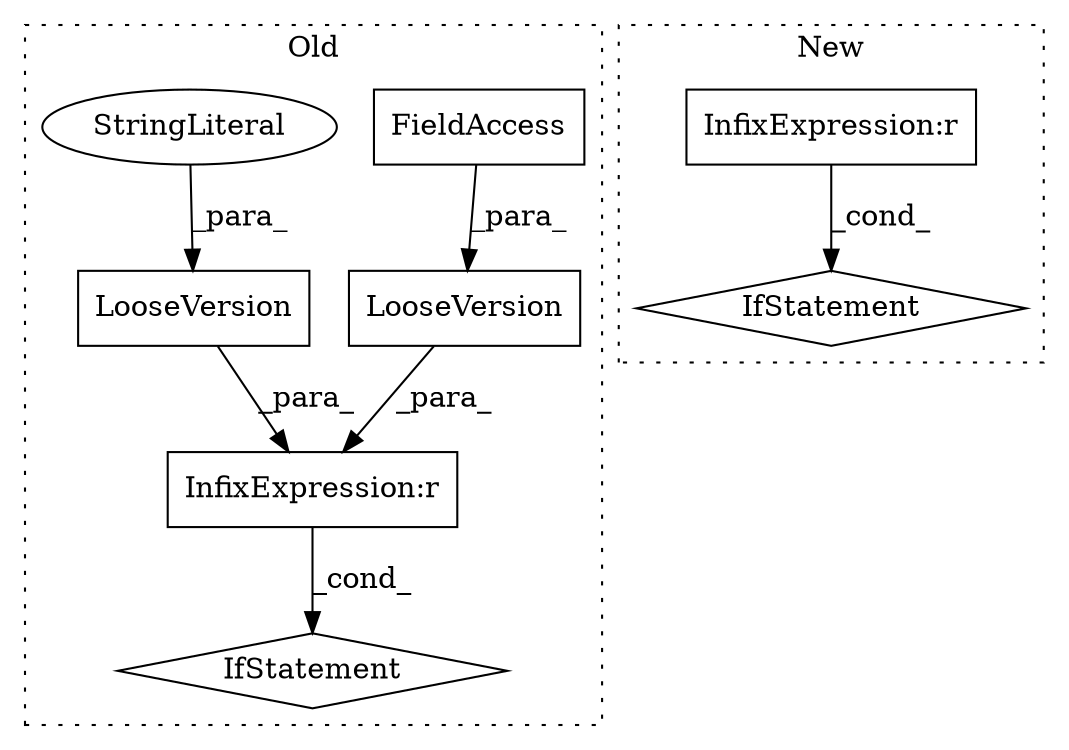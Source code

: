 digraph G {
subgraph cluster0 {
1 [label="LooseVersion" a="32" s="1338,1365" l="13,1" shape="box"];
3 [label="InfixExpression:r" a="27" s="1366" l="3" shape="box"];
4 [label="FieldAccess" a="22" s="1351" l="14" shape="box"];
5 [label="LooseVersion" a="32" s="1369,1390" l="13,1" shape="box"];
6 [label="StringLiteral" a="45" s="1382" l="8" shape="ellipse"];
7 [label="IfStatement" a="25" s="1334,1391" l="4,2" shape="diamond"];
label = "Old";
style="dotted";
}
subgraph cluster1 {
2 [label="IfStatement" a="25" s="1524,1576" l="4,2" shape="diamond"];
8 [label="InfixExpression:r" a="27" s="1562" l="3" shape="box"];
label = "New";
style="dotted";
}
1 -> 3 [label="_para_"];
3 -> 7 [label="_cond_"];
4 -> 1 [label="_para_"];
5 -> 3 [label="_para_"];
6 -> 5 [label="_para_"];
8 -> 2 [label="_cond_"];
}